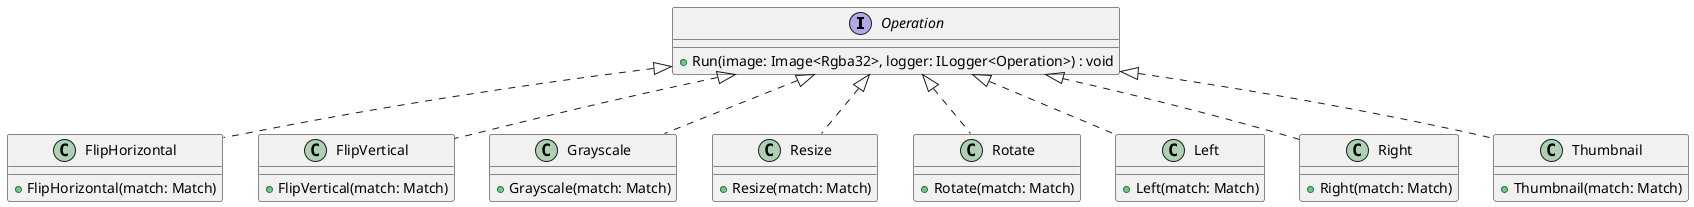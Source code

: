 @startuml operations

Operation <|.. FlipHorizontal
Operation <|.. FlipVertical
Operation <|.. Grayscale
Operation <|.. Resize
Operation <|.. Rotate
Operation <|.. Left
Operation <|.. Right
Operation <|.. Thumbnail

interface Operation {
    + Run(image: Image<Rgba32>, logger: ILogger<Operation>) : void
}

class FlipHorizontal {
    + FlipHorizontal(match: Match)
}

class FlipVertical {
    + FlipVertical(match: Match)
}

class Grayscale {
    + Grayscale(match: Match)
}

class Resize {
    + Resize(match: Match)
}

class Rotate {
    + Rotate(match: Match)
}

class Left {
    + Left(match: Match)
}

class Right {
    + Right(match: Match)
}

class Thumbnail {
    + Thumbnail(match: Match)
}

@enduml
